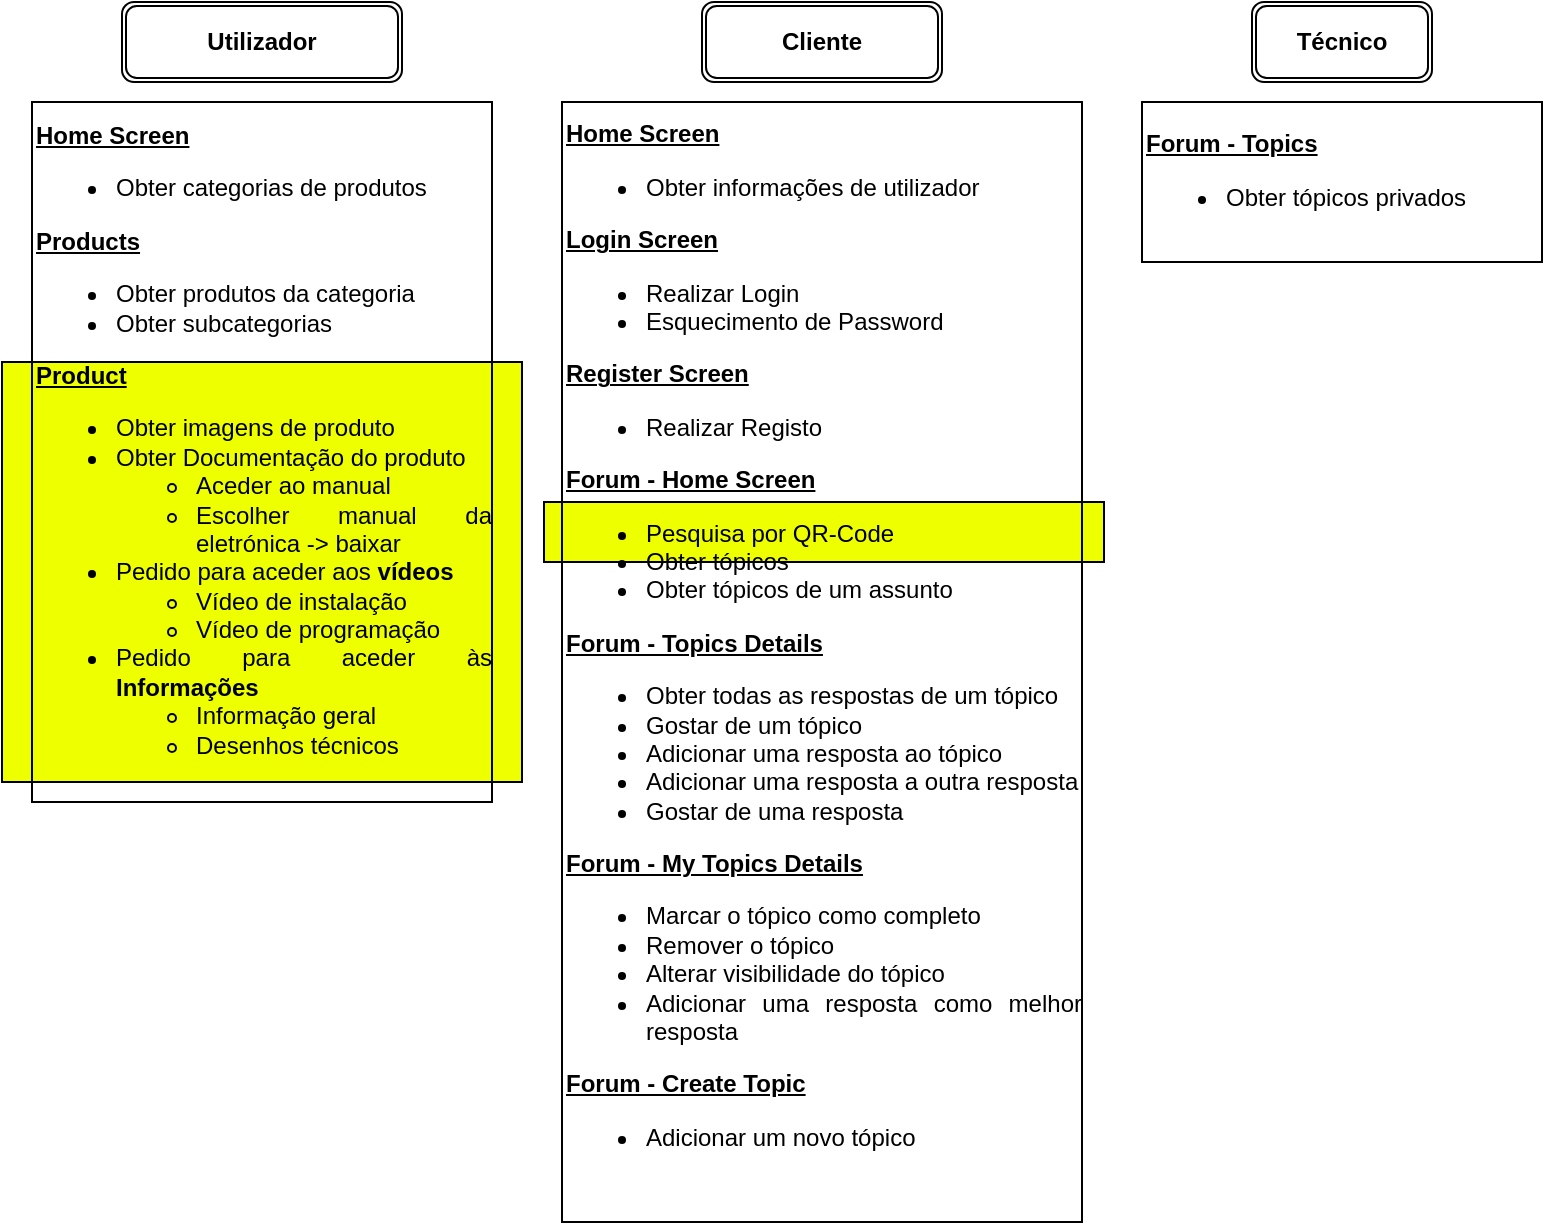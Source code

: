 <mxfile version="20.8.20" type="github">
  <diagram name="Página-1" id="kiCXkl-eVupk_ZroLNsJ">
    <mxGraphModel dx="989" dy="534" grid="1" gridSize="10" guides="1" tooltips="1" connect="1" arrows="1" fold="1" page="1" pageScale="1" pageWidth="827" pageHeight="1169" math="0" shadow="0">
      <root>
        <mxCell id="0" />
        <mxCell id="1" parent="0" />
        <mxCell id="rQLQHIbvt_KvwNL9c9PV-2" value="" style="rounded=0;whiteSpace=wrap;html=1;fillColor=#eeff00;" vertex="1" parent="1">
          <mxGeometry x="311" y="290" width="280" height="30" as="geometry" />
        </mxCell>
        <mxCell id="rQLQHIbvt_KvwNL9c9PV-1" value="" style="rounded=0;whiteSpace=wrap;html=1;fillColor=#eeff00;" vertex="1" parent="1">
          <mxGeometry x="40" y="220" width="260" height="210" as="geometry" />
        </mxCell>
        <mxCell id="KZ9W_DSHIqvTxx3p64X--19" value="&lt;b&gt;Utilizador&lt;/b&gt;" style="shape=ext;double=1;rounded=1;whiteSpace=wrap;html=1;" parent="1" vertex="1">
          <mxGeometry x="100" y="40" width="140" height="40" as="geometry" />
        </mxCell>
        <mxCell id="KZ9W_DSHIqvTxx3p64X--20" value="&lt;b&gt;Cliente&lt;/b&gt;" style="shape=ext;double=1;rounded=1;whiteSpace=wrap;html=1;" parent="1" vertex="1">
          <mxGeometry x="390" y="40" width="120" height="40" as="geometry" />
        </mxCell>
        <mxCell id="KZ9W_DSHIqvTxx3p64X--22" value="&lt;b&gt;Técnico&lt;/b&gt;" style="shape=ext;double=1;rounded=1;whiteSpace=wrap;html=1;" parent="1" vertex="1">
          <mxGeometry x="665" y="40" width="90" height="40" as="geometry" />
        </mxCell>
        <mxCell id="KZ9W_DSHIqvTxx3p64X--23" value="&lt;div style=&quot;text-align: justify;&quot;&gt;&lt;div&gt;&lt;b&gt;&lt;u&gt;Home Screen&lt;/u&gt;&lt;/b&gt;&lt;/div&gt;&lt;ul&gt;&lt;li&gt;Obter categorias de produtos&lt;/li&gt;&lt;/ul&gt;&lt;b&gt;&lt;u&gt;Products&lt;/u&gt;&lt;/b&gt;&lt;br&gt;&lt;ul&gt;&lt;li&gt;Obter produtos da categoria&lt;/li&gt;&lt;li&gt;Obter subcategorias&lt;/li&gt;&lt;/ul&gt;&lt;b&gt;&lt;u&gt;Product&lt;/u&gt;&lt;/b&gt;&lt;br&gt;&lt;ul&gt;&lt;li&gt;Obter imagens de produto&lt;/li&gt;&lt;li&gt;Obter Documentação do produto&lt;/li&gt;&lt;ul&gt;&lt;li&gt;Aceder ao manual&lt;/li&gt;&lt;li&gt;Escolher manual da eletrónica -&amp;gt; baixar&lt;/li&gt;&lt;/ul&gt;&lt;li&gt;Pedido para aceder aos &lt;b&gt;vídeos&lt;/b&gt;&lt;/li&gt;&lt;ul&gt;&lt;li&gt;Vídeo de instalação&lt;/li&gt;&lt;li&gt;Vídeo de programação&lt;/li&gt;&lt;/ul&gt;&lt;li&gt;Pedido para aceder às &lt;b&gt;Informações&lt;/b&gt;&lt;/li&gt;&lt;ul&gt;&lt;li&gt;Informação geral&lt;/li&gt;&lt;li&gt;Desenhos técnicos&lt;/li&gt;&lt;/ul&gt;&lt;/ul&gt;&lt;/div&gt;" style="text;html=1;strokeColor=default;fillColor=none;align=left;verticalAlign=middle;whiteSpace=wrap;rounded=0;" parent="1" vertex="1">
          <mxGeometry x="55" y="90" width="230" height="350" as="geometry" />
        </mxCell>
        <mxCell id="KZ9W_DSHIqvTxx3p64X--24" value="&lt;div style=&quot;text-align: justify;&quot;&gt;&lt;div&gt;&lt;b style=&quot;border-color: var(--border-color);&quot;&gt;&lt;u style=&quot;border-color: var(--border-color);&quot;&gt;Home Screen&lt;/u&gt;&lt;/b&gt;&lt;br&gt;&lt;/div&gt;&lt;ul&gt;&lt;li style=&quot;border-color: var(--border-color);&quot;&gt;Obter informações de utilizador&lt;/li&gt;&lt;/ul&gt;&lt;b&gt;&lt;u&gt;Login Screen&lt;/u&gt;&lt;/b&gt;&lt;/div&gt;&lt;div style=&quot;text-align: justify;&quot;&gt;&lt;ul&gt;&lt;li&gt;Realizar Login&lt;/li&gt;&lt;li&gt;Esquecimento de Password&lt;/li&gt;&lt;/ul&gt;&lt;b&gt;&lt;u&gt;Register Screen&lt;/u&gt;&lt;/b&gt;&lt;/div&gt;&lt;div style=&quot;text-align: justify;&quot;&gt;&lt;ul&gt;&lt;li&gt;Realizar Registo&lt;/li&gt;&lt;/ul&gt;&lt;div&gt;&lt;u&gt;&lt;b&gt;Forum - Home Screen&lt;/b&gt;&lt;/u&gt;&lt;/div&gt;&lt;div&gt;&lt;ul&gt;&lt;li&gt;Pesquisa por QR-Code&lt;/li&gt;&lt;li&gt;Obter tópicos&lt;/li&gt;&lt;li&gt;Obter tópicos de um assunto&lt;/li&gt;&lt;/ul&gt;&lt;/div&gt;&lt;div&gt;&lt;div&gt;&lt;u&gt;&lt;b&gt;Forum - Topics Details&lt;/b&gt;&lt;/u&gt;&lt;/div&gt;&lt;/div&gt;&lt;div&gt;&lt;ul&gt;&lt;li&gt;Obter todas as respostas de um tópico&lt;/li&gt;&lt;li&gt;Gostar de um tópico&lt;/li&gt;&lt;li&gt;Adicionar uma resposta ao tópico&lt;/li&gt;&lt;li&gt;Adicionar uma resposta a outra resposta&lt;/li&gt;&lt;li&gt;Gostar de uma resposta&lt;/li&gt;&lt;/ul&gt;&lt;div&gt;&lt;u&gt;&lt;b&gt;Forum - My Topics Details&lt;/b&gt;&lt;/u&gt;&lt;/div&gt;&lt;/div&gt;&lt;div&gt;&lt;ul&gt;&lt;li style=&quot;border-color: var(--border-color);&quot;&gt;Marcar o tópico como completo&lt;/li&gt;&lt;li style=&quot;border-color: var(--border-color);&quot;&gt;Remover o tópico&lt;/li&gt;&lt;li style=&quot;border-color: var(--border-color);&quot;&gt;Alterar visibilidade do tópico&lt;/li&gt;&lt;li style=&quot;border-color: var(--border-color);&quot;&gt;Adicionar uma resposta como melhor resposta&lt;/li&gt;&lt;/ul&gt;&lt;div&gt;&lt;b&gt;&lt;u&gt;Forum - Create Topic&lt;/u&gt;&lt;/b&gt;&lt;/div&gt;&lt;div&gt;&lt;ul&gt;&lt;li&gt;Adicionar um novo tópico&lt;/li&gt;&lt;/ul&gt;&lt;/div&gt;&lt;div&gt;&lt;br&gt;&lt;/div&gt;&lt;/div&gt;&lt;/div&gt;" style="text;html=1;strokeColor=default;fillColor=none;align=left;verticalAlign=middle;whiteSpace=wrap;rounded=0;" parent="1" vertex="1">
          <mxGeometry x="320" y="90" width="260" height="560" as="geometry" />
        </mxCell>
        <mxCell id="KZ9W_DSHIqvTxx3p64X--25" value="&lt;div style=&quot;text-align: justify;&quot;&gt;&lt;b&gt;&lt;u&gt;Forum - Topics&lt;/u&gt;&lt;/b&gt;&lt;/div&gt;&lt;div style=&quot;text-align: justify;&quot;&gt;&lt;ul&gt;&lt;li&gt;Obter tópicos privados&lt;/li&gt;&lt;/ul&gt;&lt;/div&gt;" style="text;html=1;strokeColor=default;fillColor=none;align=left;verticalAlign=middle;whiteSpace=wrap;rounded=0;" parent="1" vertex="1">
          <mxGeometry x="610" y="90" width="200" height="80" as="geometry" />
        </mxCell>
      </root>
    </mxGraphModel>
  </diagram>
</mxfile>
